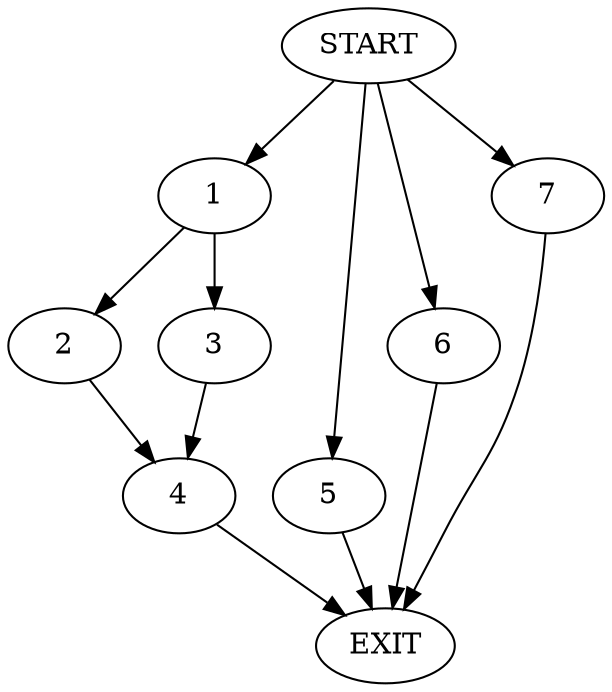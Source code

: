 digraph {
0 [label="START"]
8 [label="EXIT"]
0 -> 1
1 -> 2
1 -> 3
2 -> 4
3 -> 4
4 -> 8
0 -> 5
5 -> 8
0 -> 6
6 -> 8
0 -> 7
7 -> 8
}
